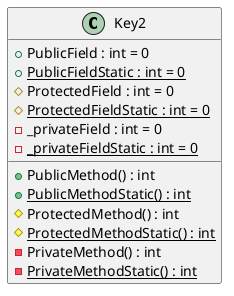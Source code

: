 @startuml
class Key2 {
    + PublicField : int = 0
    + {static} PublicFieldStatic : int = 0
    # ProtectedField : int = 0
    # {static} ProtectedFieldStatic : int = 0
    - _privateField : int = 0
    - {static} _privateFieldStatic : int = 0
    + PublicMethod() : int
    + {static} PublicMethodStatic() : int
    # ProtectedMethod() : int
    # {static} ProtectedMethodStatic() : int
    - PrivateMethod() : int
    - {static} PrivateMethodStatic() : int
}
@enduml
